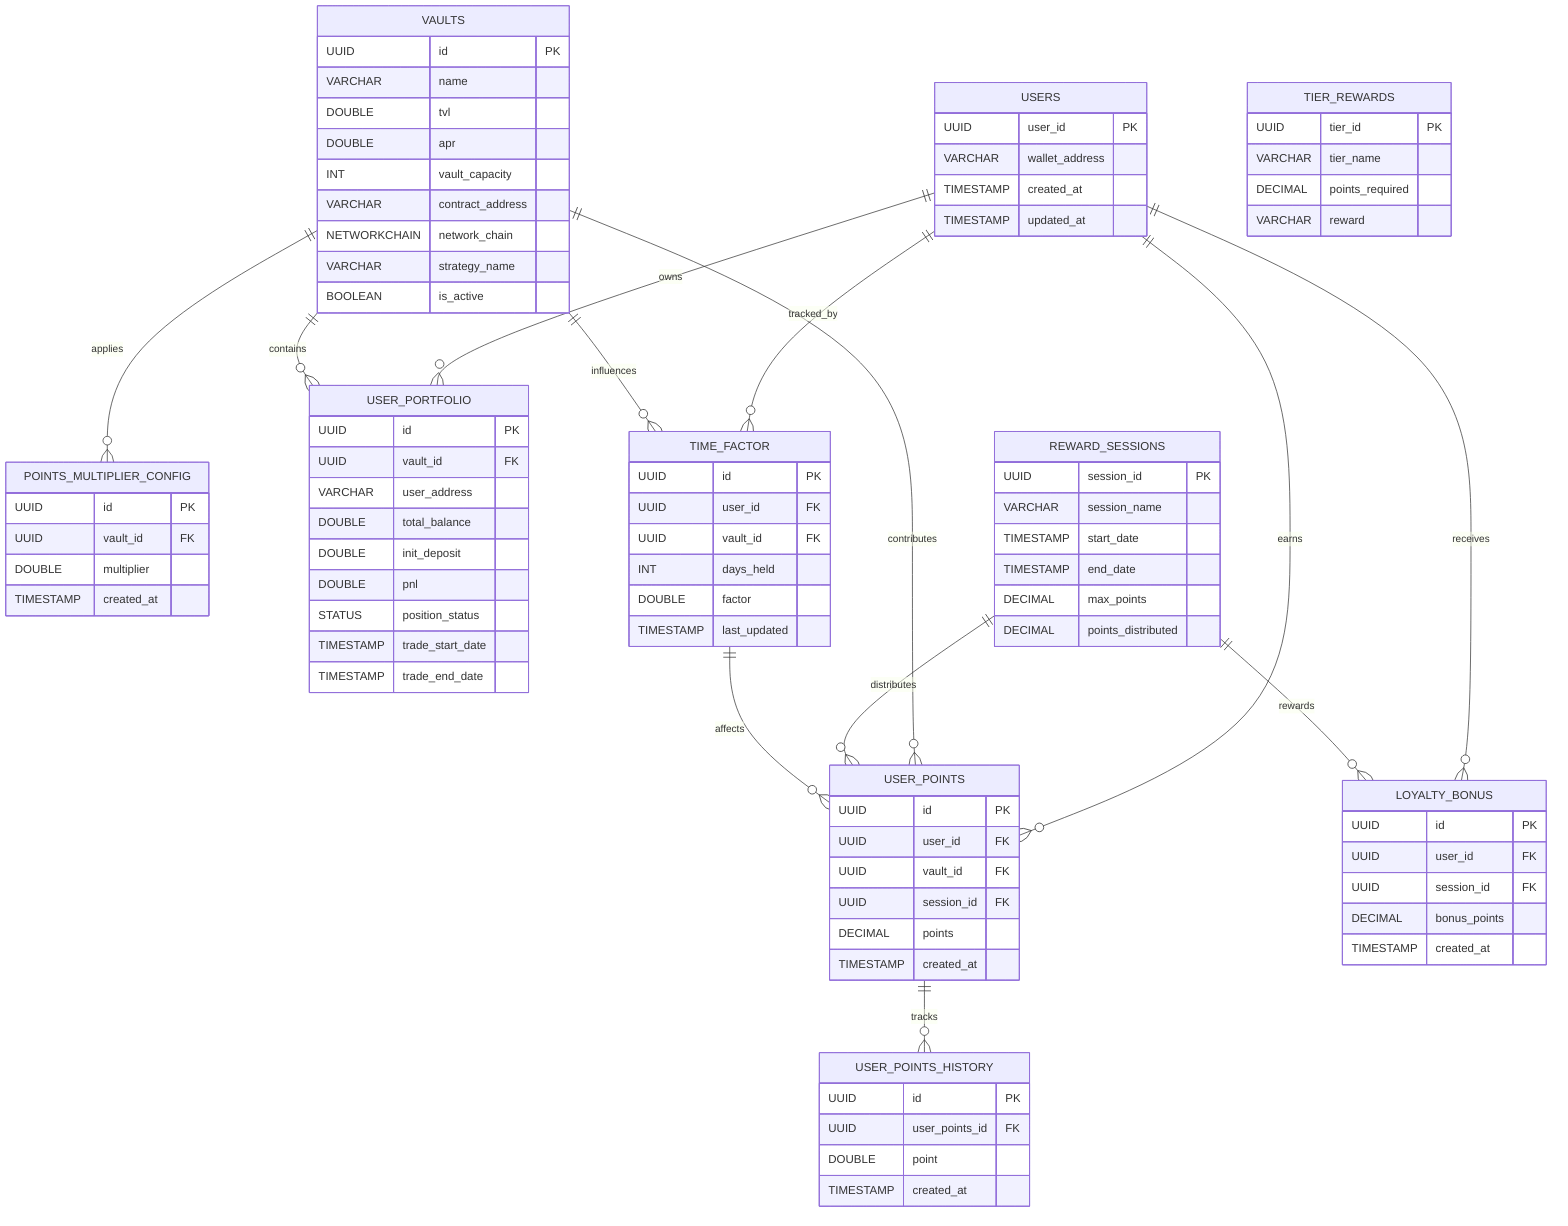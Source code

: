 erDiagram
    USERS {
        UUID user_id PK
        VARCHAR wallet_address
        TIMESTAMP created_at
        TIMESTAMP updated_at
    }

    VAULTS {
        UUID id PK
        VARCHAR name
        DOUBLE tvl
        DOUBLE apr
        INT vault_capacity
        VARCHAR contract_address
        NETWORKCHAIN network_chain
        VARCHAR strategy_name
        BOOLEAN is_active
    }

    POINTS_MULTIPLIER_CONFIG {
        UUID id PK
        UUID vault_id FK
        DOUBLE multiplier
        TIMESTAMP created_at
    }

    USER_PORTFOLIO {
        UUID id PK
        UUID vault_id FK
        VARCHAR user_address
        DOUBLE total_balance
        DOUBLE init_deposit
        DOUBLE pnl
        STATUS position_status
        TIMESTAMP trade_start_date
        TIMESTAMP trade_end_date
    }

    REWARD_SESSIONS {
        UUID session_id PK
        VARCHAR session_name
        TIMESTAMP start_date
        TIMESTAMP end_date
        DECIMAL max_points
        DECIMAL points_distributed
    }

    USER_POINTS {
        UUID id PK
        UUID user_id FK
        UUID vault_id FK
        UUID session_id FK
        DECIMAL points
        TIMESTAMP created_at
    }

    USER_POINTS_HISTORY {
        UUID id PK
        UUID user_points_id FK
        DOUBLE point
        TIMESTAMP created_at
    }

    LOYALTY_BONUS {
        UUID id PK
        UUID user_id FK
        UUID session_id FK
        DECIMAL bonus_points
        TIMESTAMP created_at
    }

    TIER_REWARDS {
        UUID tier_id PK
        VARCHAR tier_name
        DECIMAL points_required
        VARCHAR reward
    }

    TIME_FACTOR {
        UUID id PK
        UUID user_id FK
        UUID vault_id FK
        INT days_held
        DOUBLE factor
        TIMESTAMP last_updated
    }

    %% --- Define Relationships ---
    USERS ||--o{ USER_PORTFOLIO : owns
    USERS ||--o{ USER_POINTS : earns
    USERS ||--o{ LOYALTY_BONUS : receives
    USERS ||--o{ TIME_FACTOR : tracked_by

    VAULTS ||--o{ USER_PORTFOLIO : contains
    VAULTS ||--o{ POINTS_MULTIPLIER_CONFIG : applies
    VAULTS ||--o{ USER_POINTS : contributes
    VAULTS ||--o{ TIME_FACTOR : influences

    REWARD_SESSIONS ||--o{ USER_POINTS : distributes
    REWARD_SESSIONS ||--o{ LOYALTY_BONUS : rewards

    USER_POINTS ||--o{ USER_POINTS_HISTORY : tracks

    TIME_FACTOR ||--o{ USER_POINTS : affects